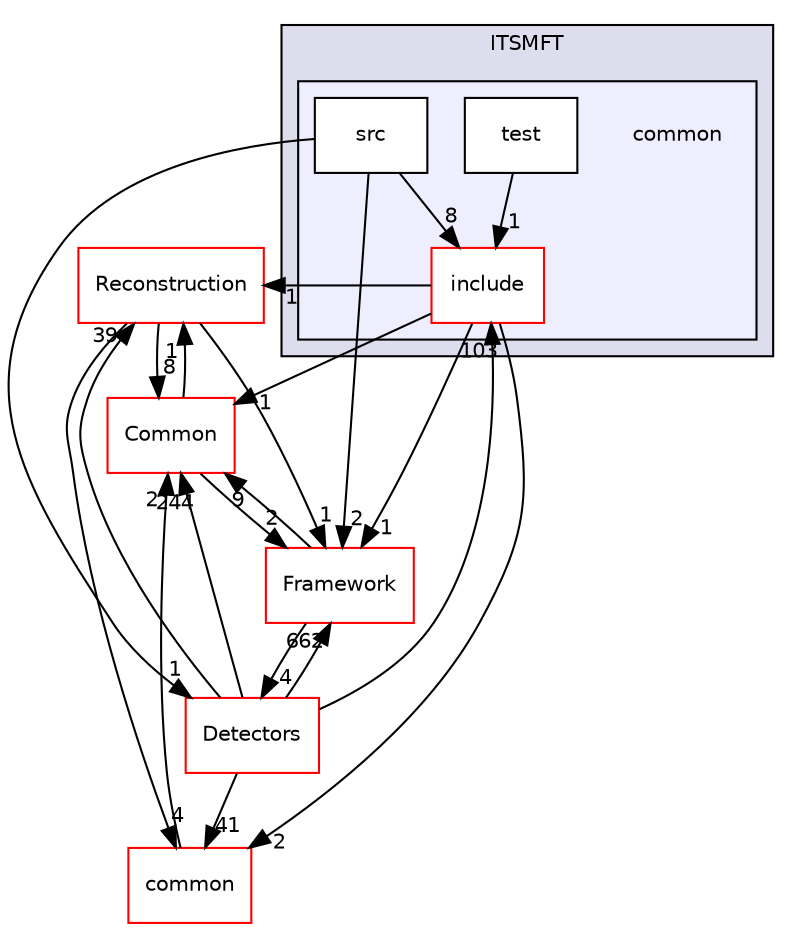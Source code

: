 digraph "/home/travis/build/AliceO2Group/AliceO2/DataFormats/Detectors/ITSMFT/common" {
  bgcolor=transparent;
  compound=true
  node [ fontsize="10", fontname="Helvetica"];
  edge [ labelfontsize="10", labelfontname="Helvetica"];
  subgraph clusterdir_ff53c4a4c37940dfaa1ef75e68c4ec2e {
    graph [ bgcolor="#ddddee", pencolor="black", label="ITSMFT" fontname="Helvetica", fontsize="10", URL="dir_ff53c4a4c37940dfaa1ef75e68c4ec2e.html"]
  subgraph clusterdir_a24d6d0829ce59989bf769e9c553cbcc {
    graph [ bgcolor="#eeeeff", pencolor="black", label="" URL="dir_a24d6d0829ce59989bf769e9c553cbcc.html"];
    dir_a24d6d0829ce59989bf769e9c553cbcc [shape=plaintext label="common"];
    dir_90228e13d7e50ca0627558c8e3e745e2 [shape=box label="include" color="red" fillcolor="white" style="filled" URL="dir_90228e13d7e50ca0627558c8e3e745e2.html"];
    dir_84cf8918fbd39c542962c3d1da206b49 [shape=box label="src" color="black" fillcolor="white" style="filled" URL="dir_84cf8918fbd39c542962c3d1da206b49.html"];
    dir_427593051f38d3bd6a8b234bbef64705 [shape=box label="test" color="black" fillcolor="white" style="filled" URL="dir_427593051f38d3bd6a8b234bbef64705.html"];
  }
  }
  dir_d269712cc31e133b892a3b3f6424741a [shape=box label="Reconstruction" color="red" URL="dir_d269712cc31e133b892a3b3f6424741a.html"];
  dir_4ab6b4cc6a7edbff49100e9123df213f [shape=box label="Common" color="red" URL="dir_4ab6b4cc6a7edbff49100e9123df213f.html"];
  dir_051dca18e802f8e9474f2e30d29c04e0 [shape=box label="Detectors" color="red" URL="dir_051dca18e802f8e9474f2e30d29c04e0.html"];
  dir_7924ba4398ae4560cd37376e44666c6d [shape=box label="common" color="red" URL="dir_7924ba4398ae4560cd37376e44666c6d.html"];
  dir_bcbb2cf9a3d3d83e5515c82071a07177 [shape=box label="Framework" color="red" URL="dir_bcbb2cf9a3d3d83e5515c82071a07177.html"];
  dir_d269712cc31e133b892a3b3f6424741a->dir_4ab6b4cc6a7edbff49100e9123df213f [headlabel="8", labeldistance=1.5 headhref="dir_000233_000027.html"];
  dir_d269712cc31e133b892a3b3f6424741a->dir_7924ba4398ae4560cd37376e44666c6d [headlabel="4", labeldistance=1.5 headhref="dir_000233_000077.html"];
  dir_d269712cc31e133b892a3b3f6424741a->dir_bcbb2cf9a3d3d83e5515c82071a07177 [headlabel="1", labeldistance=1.5 headhref="dir_000233_000013.html"];
  dir_4ab6b4cc6a7edbff49100e9123df213f->dir_d269712cc31e133b892a3b3f6424741a [headlabel="1", labeldistance=1.5 headhref="dir_000027_000233.html"];
  dir_4ab6b4cc6a7edbff49100e9123df213f->dir_bcbb2cf9a3d3d83e5515c82071a07177 [headlabel="2", labeldistance=1.5 headhref="dir_000027_000013.html"];
  dir_427593051f38d3bd6a8b234bbef64705->dir_90228e13d7e50ca0627558c8e3e745e2 [headlabel="1", labeldistance=1.5 headhref="dir_000224_000100.html"];
  dir_051dca18e802f8e9474f2e30d29c04e0->dir_d269712cc31e133b892a3b3f6424741a [headlabel="39", labeldistance=1.5 headhref="dir_000039_000233.html"];
  dir_051dca18e802f8e9474f2e30d29c04e0->dir_4ab6b4cc6a7edbff49100e9123df213f [headlabel="244", labeldistance=1.5 headhref="dir_000039_000027.html"];
  dir_051dca18e802f8e9474f2e30d29c04e0->dir_90228e13d7e50ca0627558c8e3e745e2 [headlabel="103", labeldistance=1.5 headhref="dir_000039_000100.html"];
  dir_051dca18e802f8e9474f2e30d29c04e0->dir_7924ba4398ae4560cd37376e44666c6d [headlabel="41", labeldistance=1.5 headhref="dir_000039_000077.html"];
  dir_051dca18e802f8e9474f2e30d29c04e0->dir_bcbb2cf9a3d3d83e5515c82071a07177 [headlabel="662", labeldistance=1.5 headhref="dir_000039_000013.html"];
  dir_90228e13d7e50ca0627558c8e3e745e2->dir_d269712cc31e133b892a3b3f6424741a [headlabel="1", labeldistance=1.5 headhref="dir_000100_000233.html"];
  dir_90228e13d7e50ca0627558c8e3e745e2->dir_4ab6b4cc6a7edbff49100e9123df213f [headlabel="1", labeldistance=1.5 headhref="dir_000100_000027.html"];
  dir_90228e13d7e50ca0627558c8e3e745e2->dir_7924ba4398ae4560cd37376e44666c6d [headlabel="2", labeldistance=1.5 headhref="dir_000100_000077.html"];
  dir_90228e13d7e50ca0627558c8e3e745e2->dir_bcbb2cf9a3d3d83e5515c82071a07177 [headlabel="1", labeldistance=1.5 headhref="dir_000100_000013.html"];
  dir_7924ba4398ae4560cd37376e44666c6d->dir_4ab6b4cc6a7edbff49100e9123df213f [headlabel="2", labeldistance=1.5 headhref="dir_000077_000027.html"];
  dir_bcbb2cf9a3d3d83e5515c82071a07177->dir_4ab6b4cc6a7edbff49100e9123df213f [headlabel="9", labeldistance=1.5 headhref="dir_000013_000027.html"];
  dir_bcbb2cf9a3d3d83e5515c82071a07177->dir_051dca18e802f8e9474f2e30d29c04e0 [headlabel="4", labeldistance=1.5 headhref="dir_000013_000039.html"];
  dir_84cf8918fbd39c542962c3d1da206b49->dir_051dca18e802f8e9474f2e30d29c04e0 [headlabel="1", labeldistance=1.5 headhref="dir_000148_000039.html"];
  dir_84cf8918fbd39c542962c3d1da206b49->dir_90228e13d7e50ca0627558c8e3e745e2 [headlabel="8", labeldistance=1.5 headhref="dir_000148_000100.html"];
  dir_84cf8918fbd39c542962c3d1da206b49->dir_bcbb2cf9a3d3d83e5515c82071a07177 [headlabel="2", labeldistance=1.5 headhref="dir_000148_000013.html"];
}
